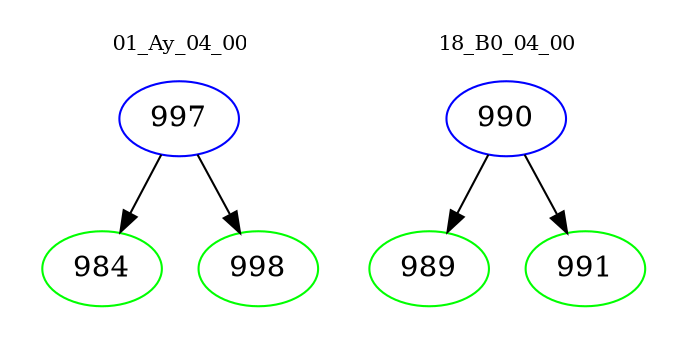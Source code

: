 digraph{
subgraph cluster_0 {
color = white
label = "01_Ay_04_00";
fontsize=10;
T0_997 [label="997", color="blue"]
T0_997 -> T0_984 [color="black"]
T0_984 [label="984", color="green"]
T0_997 -> T0_998 [color="black"]
T0_998 [label="998", color="green"]
}
subgraph cluster_1 {
color = white
label = "18_B0_04_00";
fontsize=10;
T1_990 [label="990", color="blue"]
T1_990 -> T1_989 [color="black"]
T1_989 [label="989", color="green"]
T1_990 -> T1_991 [color="black"]
T1_991 [label="991", color="green"]
}
}
